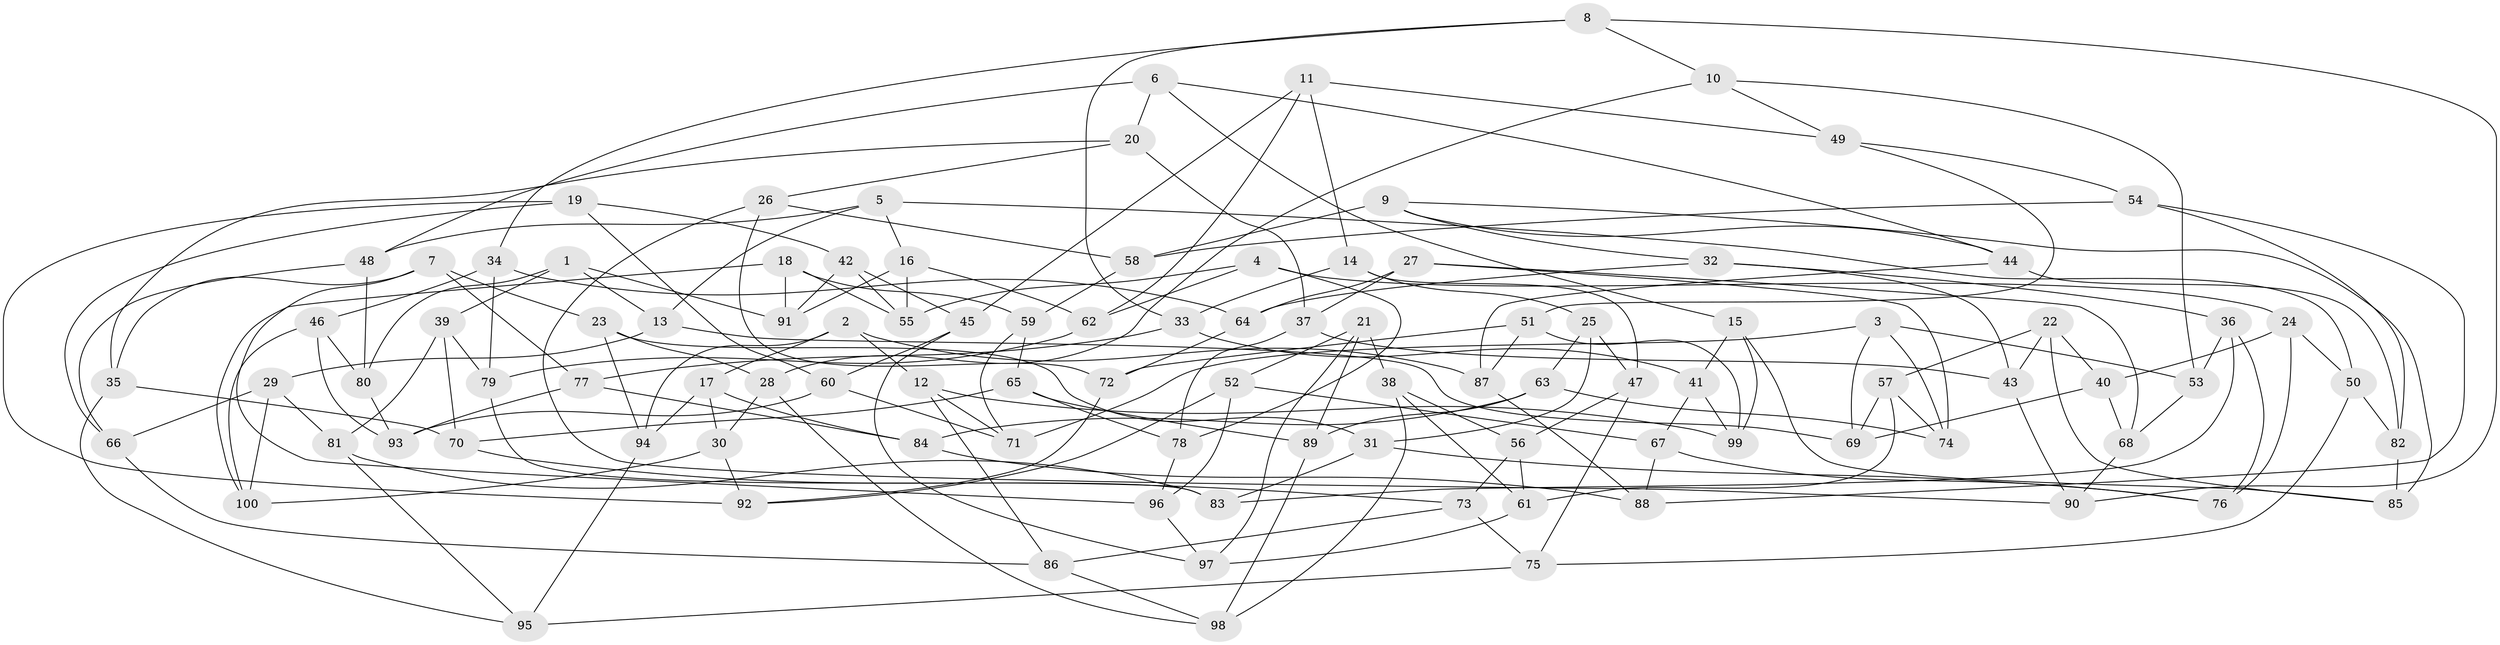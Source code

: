 // Generated by graph-tools (version 1.1) at 2025/39/02/21/25 10:39:00]
// undirected, 100 vertices, 200 edges
graph export_dot {
graph [start="1"]
  node [color=gray90,style=filled];
  1;
  2;
  3;
  4;
  5;
  6;
  7;
  8;
  9;
  10;
  11;
  12;
  13;
  14;
  15;
  16;
  17;
  18;
  19;
  20;
  21;
  22;
  23;
  24;
  25;
  26;
  27;
  28;
  29;
  30;
  31;
  32;
  33;
  34;
  35;
  36;
  37;
  38;
  39;
  40;
  41;
  42;
  43;
  44;
  45;
  46;
  47;
  48;
  49;
  50;
  51;
  52;
  53;
  54;
  55;
  56;
  57;
  58;
  59;
  60;
  61;
  62;
  63;
  64;
  65;
  66;
  67;
  68;
  69;
  70;
  71;
  72;
  73;
  74;
  75;
  76;
  77;
  78;
  79;
  80;
  81;
  82;
  83;
  84;
  85;
  86;
  87;
  88;
  89;
  90;
  91;
  92;
  93;
  94;
  95;
  96;
  97;
  98;
  99;
  100;
  1 -- 80;
  1 -- 91;
  1 -- 39;
  1 -- 13;
  2 -- 17;
  2 -- 87;
  2 -- 12;
  2 -- 94;
  3 -- 69;
  3 -- 53;
  3 -- 74;
  3 -- 71;
  4 -- 62;
  4 -- 24;
  4 -- 78;
  4 -- 55;
  5 -- 16;
  5 -- 50;
  5 -- 48;
  5 -- 13;
  6 -- 15;
  6 -- 20;
  6 -- 48;
  6 -- 44;
  7 -- 35;
  7 -- 77;
  7 -- 23;
  7 -- 96;
  8 -- 90;
  8 -- 10;
  8 -- 34;
  8 -- 33;
  9 -- 58;
  9 -- 44;
  9 -- 32;
  9 -- 85;
  10 -- 28;
  10 -- 53;
  10 -- 49;
  11 -- 45;
  11 -- 49;
  11 -- 14;
  11 -- 62;
  12 -- 99;
  12 -- 71;
  12 -- 86;
  13 -- 69;
  13 -- 29;
  14 -- 47;
  14 -- 25;
  14 -- 33;
  15 -- 41;
  15 -- 85;
  15 -- 99;
  16 -- 91;
  16 -- 55;
  16 -- 62;
  17 -- 84;
  17 -- 94;
  17 -- 30;
  18 -- 55;
  18 -- 91;
  18 -- 100;
  18 -- 59;
  19 -- 42;
  19 -- 92;
  19 -- 60;
  19 -- 66;
  20 -- 35;
  20 -- 37;
  20 -- 26;
  21 -- 52;
  21 -- 97;
  21 -- 89;
  21 -- 38;
  22 -- 57;
  22 -- 85;
  22 -- 40;
  22 -- 43;
  23 -- 31;
  23 -- 94;
  23 -- 28;
  24 -- 40;
  24 -- 50;
  24 -- 76;
  25 -- 31;
  25 -- 63;
  25 -- 47;
  26 -- 90;
  26 -- 72;
  26 -- 58;
  27 -- 74;
  27 -- 37;
  27 -- 64;
  27 -- 68;
  28 -- 30;
  28 -- 98;
  29 -- 100;
  29 -- 81;
  29 -- 66;
  30 -- 100;
  30 -- 92;
  31 -- 83;
  31 -- 76;
  32 -- 43;
  32 -- 36;
  32 -- 64;
  33 -- 77;
  33 -- 41;
  34 -- 46;
  34 -- 64;
  34 -- 79;
  35 -- 95;
  35 -- 70;
  36 -- 76;
  36 -- 83;
  36 -- 53;
  37 -- 43;
  37 -- 78;
  38 -- 98;
  38 -- 61;
  38 -- 56;
  39 -- 79;
  39 -- 70;
  39 -- 81;
  40 -- 68;
  40 -- 69;
  41 -- 67;
  41 -- 99;
  42 -- 91;
  42 -- 45;
  42 -- 55;
  43 -- 90;
  44 -- 87;
  44 -- 82;
  45 -- 60;
  45 -- 97;
  46 -- 93;
  46 -- 100;
  46 -- 80;
  47 -- 75;
  47 -- 56;
  48 -- 66;
  48 -- 80;
  49 -- 54;
  49 -- 51;
  50 -- 75;
  50 -- 82;
  51 -- 72;
  51 -- 99;
  51 -- 87;
  52 -- 96;
  52 -- 92;
  52 -- 67;
  53 -- 68;
  54 -- 82;
  54 -- 58;
  54 -- 88;
  56 -- 61;
  56 -- 73;
  57 -- 61;
  57 -- 74;
  57 -- 69;
  58 -- 59;
  59 -- 65;
  59 -- 71;
  60 -- 93;
  60 -- 71;
  61 -- 97;
  62 -- 79;
  63 -- 84;
  63 -- 89;
  63 -- 74;
  64 -- 72;
  65 -- 78;
  65 -- 89;
  65 -- 70;
  66 -- 86;
  67 -- 88;
  67 -- 76;
  68 -- 90;
  70 -- 73;
  72 -- 92;
  73 -- 86;
  73 -- 75;
  75 -- 95;
  77 -- 93;
  77 -- 84;
  78 -- 96;
  79 -- 83;
  80 -- 93;
  81 -- 83;
  81 -- 95;
  82 -- 85;
  84 -- 88;
  86 -- 98;
  87 -- 88;
  89 -- 98;
  94 -- 95;
  96 -- 97;
}
